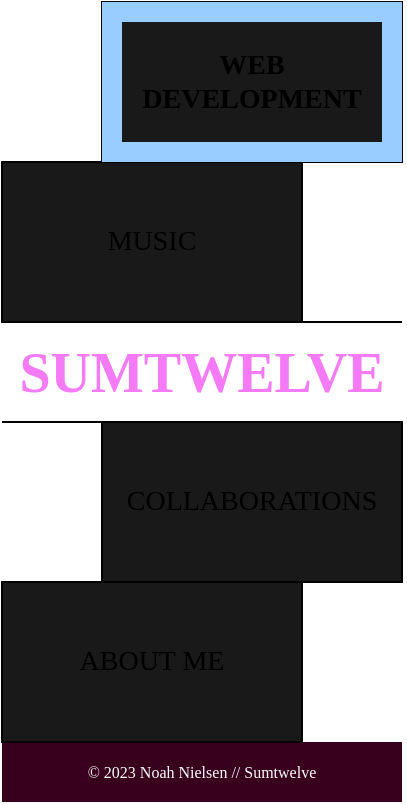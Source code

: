 <mxfile>
    <diagram id="StMzeUG-sSdjvqpDDrxn" name="Page-1">
        <mxGraphModel dx="513" dy="366" grid="1" gridSize="10" guides="1" tooltips="1" connect="1" arrows="1" fold="1" page="1" pageScale="1" pageWidth="200" pageHeight="400" math="0" shadow="0">
            <root>
                <mxCell id="0"/>
                <mxCell id="1" parent="0"/>
                <mxCell id="8" value="&lt;span style=&quot;color: rgb(255, 255, 255); font-family: Verdana; font-size: 8px;&quot;&gt;© 2023 Noah Nielsen // Sumtwelve&lt;/span&gt;" style="rounded=0;whiteSpace=wrap;html=1;fontSize=8;fillColor=#38001C;strokeColor=none;" vertex="1" parent="1">
                    <mxGeometry y="370" width="200" height="30" as="geometry"/>
                </mxCell>
                <mxCell id="3" value="MUSIC" style="rounded=0;whiteSpace=wrap;html=1;fontFamily=Verdana;fontSize=14;fillColor=#191919;" vertex="1" parent="1">
                    <mxGeometry y="80" width="150" height="80" as="geometry"/>
                </mxCell>
                <mxCell id="5" value="WEB&lt;br&gt;DEVELOPMENT" style="rounded=0;whiteSpace=wrap;html=1;fontFamily=Verdana;fontSize=14;fillColor=#191919;fontStyle=1" vertex="1" parent="1">
                    <mxGeometry x="50" width="150" height="80" as="geometry"/>
                </mxCell>
                <mxCell id="6" value="COLLABORATIONS" style="rounded=0;whiteSpace=wrap;html=1;fontFamily=Verdana;fontSize=14;fillColor=#191919;" vertex="1" parent="1">
                    <mxGeometry x="50" y="210" width="150" height="80" as="geometry"/>
                </mxCell>
                <mxCell id="7" value="ABOUT ME" style="rounded=0;whiteSpace=wrap;html=1;fontFamily=Verdana;fontSize=14;fillColor=#191919;" vertex="1" parent="1">
                    <mxGeometry y="290" width="150" height="80" as="geometry"/>
                </mxCell>
                <mxCell id="9" value="SUMTWELVE" style="text;html=1;strokeColor=none;fillColor=none;align=center;verticalAlign=middle;whiteSpace=wrap;rounded=0;fontFamily=Times New Roman;fontSize=28;fontColor=#F57AF5;fontStyle=1" vertex="1" parent="1">
                    <mxGeometry y="170" width="200" height="30" as="geometry"/>
                </mxCell>
                <UserObject label="" tooltip="This blue border expands inward on hover." id="18">
                    <mxCell style="rounded=0;whiteSpace=wrap;html=1;fontFamily=Verdana;fontSize=28;fontColor=none;fillColor=none;noLabel=1;strokeWidth=10;strokeColor=#99CCFF;" vertex="1" parent="1">
                        <mxGeometry x="55" y="5" width="140" height="70" as="geometry"/>
                    </mxCell>
                </UserObject>
                <mxCell id="19" value="" style="endArrow=none;html=1;fontFamily=Verdana;fontSize=28;fontColor=none;exitX=1;exitY=1;exitDx=0;exitDy=0;" edge="1" parent="1" source="3">
                    <mxGeometry width="50" height="50" relative="1" as="geometry">
                        <mxPoint x="180" y="160" as="sourcePoint"/>
                        <mxPoint x="200" y="160" as="targetPoint"/>
                    </mxGeometry>
                </mxCell>
                <mxCell id="21" value="" style="endArrow=none;html=1;fontFamily=Verdana;fontSize=28;fontColor=none;entryX=0;entryY=0;entryDx=0;entryDy=0;" edge="1" parent="1" target="6">
                    <mxGeometry width="50" height="50" relative="1" as="geometry">
                        <mxPoint y="210" as="sourcePoint"/>
                        <mxPoint x="20" y="210" as="targetPoint"/>
                    </mxGeometry>
                </mxCell>
            </root>
        </mxGraphModel>
    </diagram>
</mxfile>